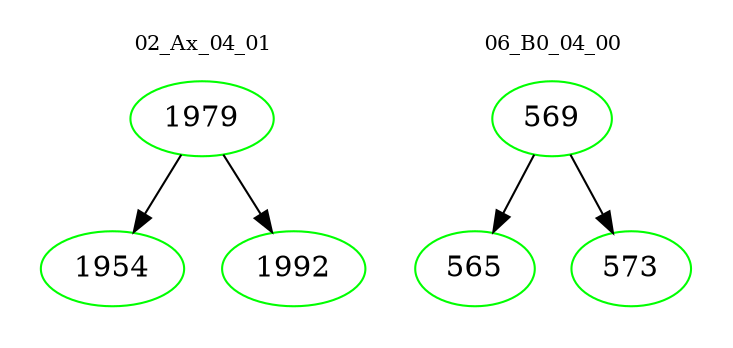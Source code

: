 digraph{
subgraph cluster_0 {
color = white
label = "02_Ax_04_01";
fontsize=10;
T0_1979 [label="1979", color="green"]
T0_1979 -> T0_1954 [color="black"]
T0_1954 [label="1954", color="green"]
T0_1979 -> T0_1992 [color="black"]
T0_1992 [label="1992", color="green"]
}
subgraph cluster_1 {
color = white
label = "06_B0_04_00";
fontsize=10;
T1_569 [label="569", color="green"]
T1_569 -> T1_565 [color="black"]
T1_565 [label="565", color="green"]
T1_569 -> T1_573 [color="black"]
T1_573 [label="573", color="green"]
}
}
